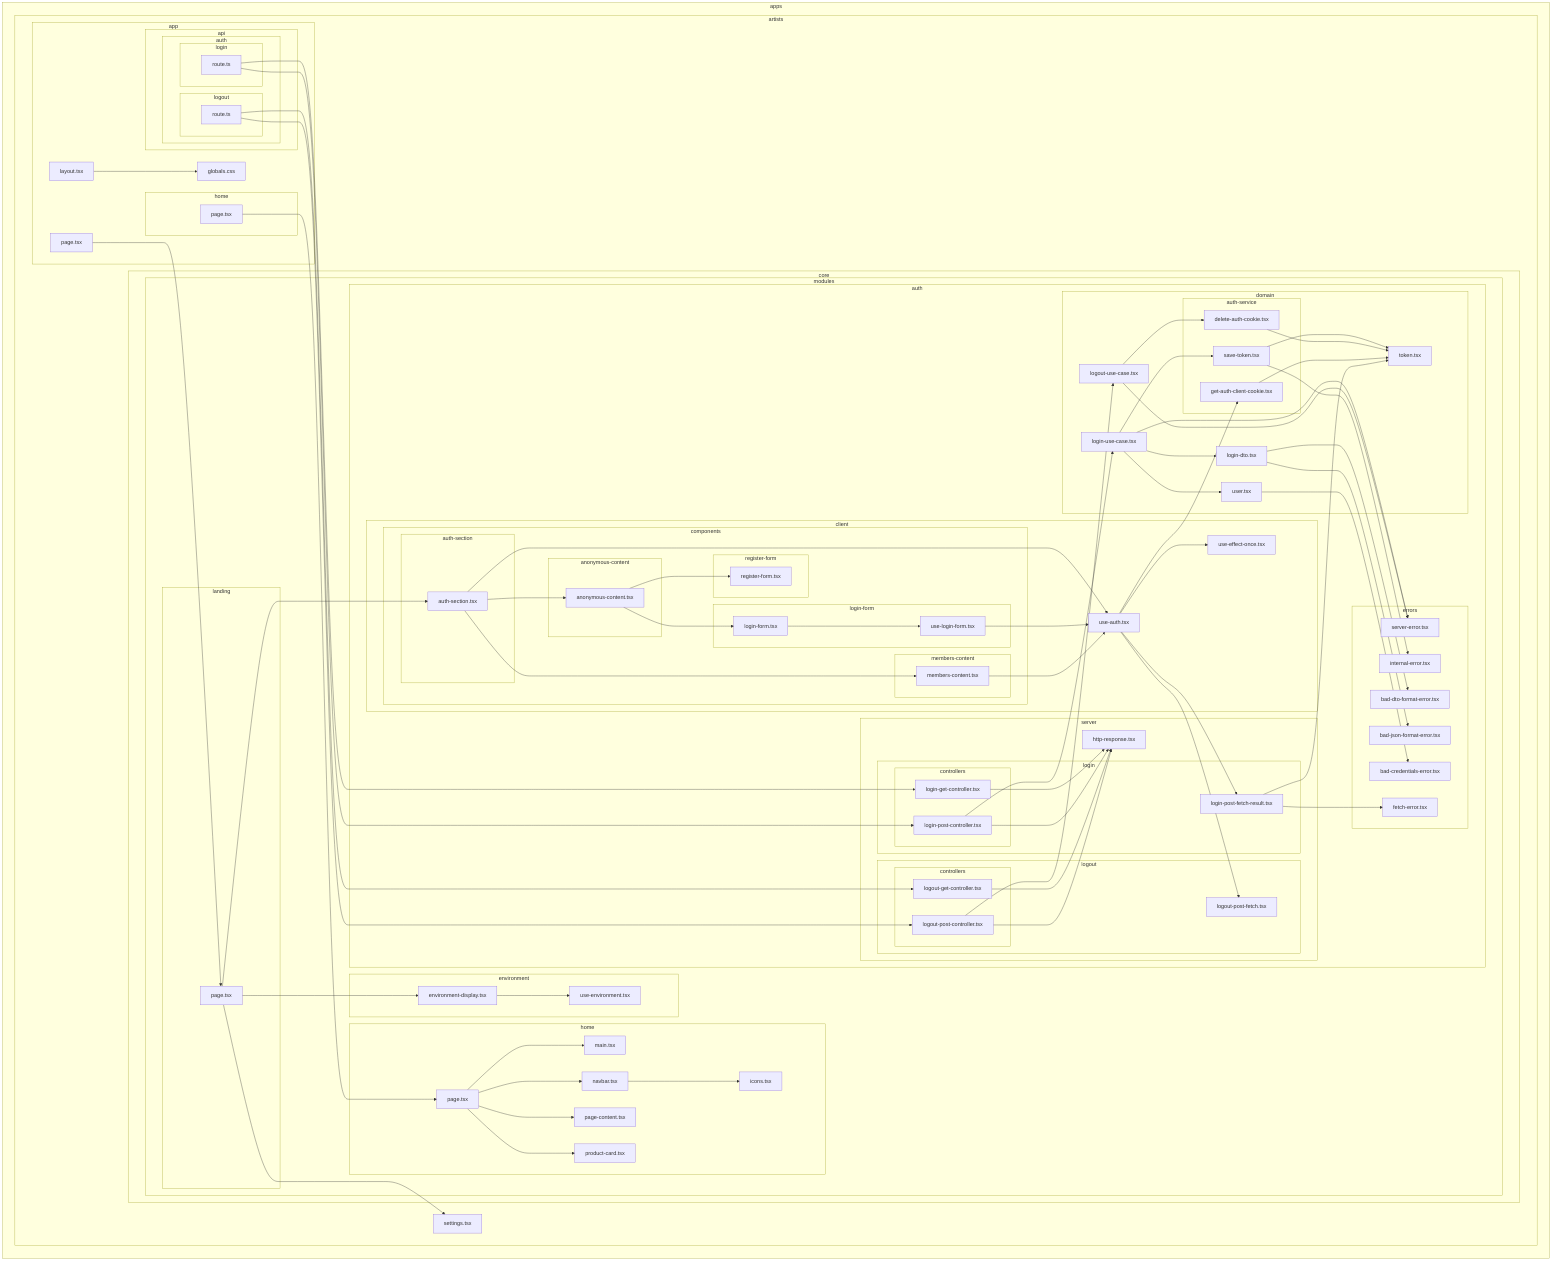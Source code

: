 flowchart LR

subgraph 0["apps"]
subgraph 1["artists"]
subgraph 2["app"]
subgraph 3["api"]
subgraph 4["auth"]
subgraph 5["login"]
6["route.ts"]
end
subgraph T["logout"]
U["route.ts"]
end
end
end
subgraph 11["home"]
12["page.tsx"]
end
1A["layout.tsx"]
1B["globals.css"]
1C["page.tsx"]
end
subgraph 7["core"]
subgraph 8["modules"]
subgraph 9["auth"]
subgraph A["server"]
subgraph B["login"]
subgraph C["controllers"]
D["login-get-controller.tsx"]
F["login-post-controller.tsx"]
end
1M["login-post-fetch-result.tsx"]
end
E["http-response.tsx"]
subgraph V["logout"]
subgraph W["controllers"]
X["logout-get-controller.tsx"]
Y["logout-post-controller.tsx"]
end
1O["logout-post-fetch.tsx"]
end
end
subgraph G["domain"]
H["login-use-case.tsx"]
subgraph K["auth-service"]
L["save-token.tsx"]
10["delete-auth-cookie.tsx"]
1L["get-auth-client-cookie.tsx"]
end
N["token.tsx"]
O["login-dto.tsx"]
R["user.tsx"]
Z["logout-use-case.tsx"]
end
subgraph I["errors"]
J["server-error.tsx"]
M["internal-error.tsx"]
P["bad-dto-format-error.tsx"]
Q["bad-json-format-error.tsx"]
S["bad-credentials-error.tsx"]
1N["fetch-error.tsx"]
end
subgraph 1G["client"]
subgraph 1H["components"]
subgraph 1I["auth-section"]
1J["auth-section.tsx"]
end
subgraph 1Q["anonymous-content"]
1R["anonymous-content.tsx"]
end
subgraph 1S["login-form"]
1T["login-form.tsx"]
1U["use-login-form.tsx"]
end
subgraph 1V["register-form"]
1W["register-form.tsx"]
end
subgraph 1X["members-content"]
1Y["members-content.tsx"]
end
end
1K["use-auth.tsx"]
1P["use-effect-once.tsx"]
end
end
subgraph 13["home"]
14["page.tsx"]
15["main.tsx"]
16["navbar.tsx"]
17["icons.tsx"]
18["page-content.tsx"]
19["product-card.tsx"]
end
subgraph 1D["landing"]
1E["page.tsx"]
end
subgraph 1Z["environment"]
20["environment-display.tsx"]
21["use-environment.tsx"]
end
end
end
1F["settings.tsx"]
end
end
6-->D
6-->F
D-->E
F-->H
F-->E
H-->J
H-->L
H-->O
H-->R
L-->M
L-->N
O-->P
O-->Q
R-->S
U-->X
U-->Y
X-->E
Y-->Z
Y-->E
Z-->J
Z-->10
10-->N
12-->14
14-->15
14-->16
14-->18
14-->19
16-->17
1A-->1B
1C-->1E
1E-->1F
1E-->1J
1E-->20
1J-->1K
1J-->1R
1J-->1Y
1K-->1L
1K-->1M
1K-->1O
1K-->1P
1L-->N
1M-->N
1M-->1N
1R-->1T
1R-->1W
1T-->1U
1U-->1K
1Y-->1K
20-->21